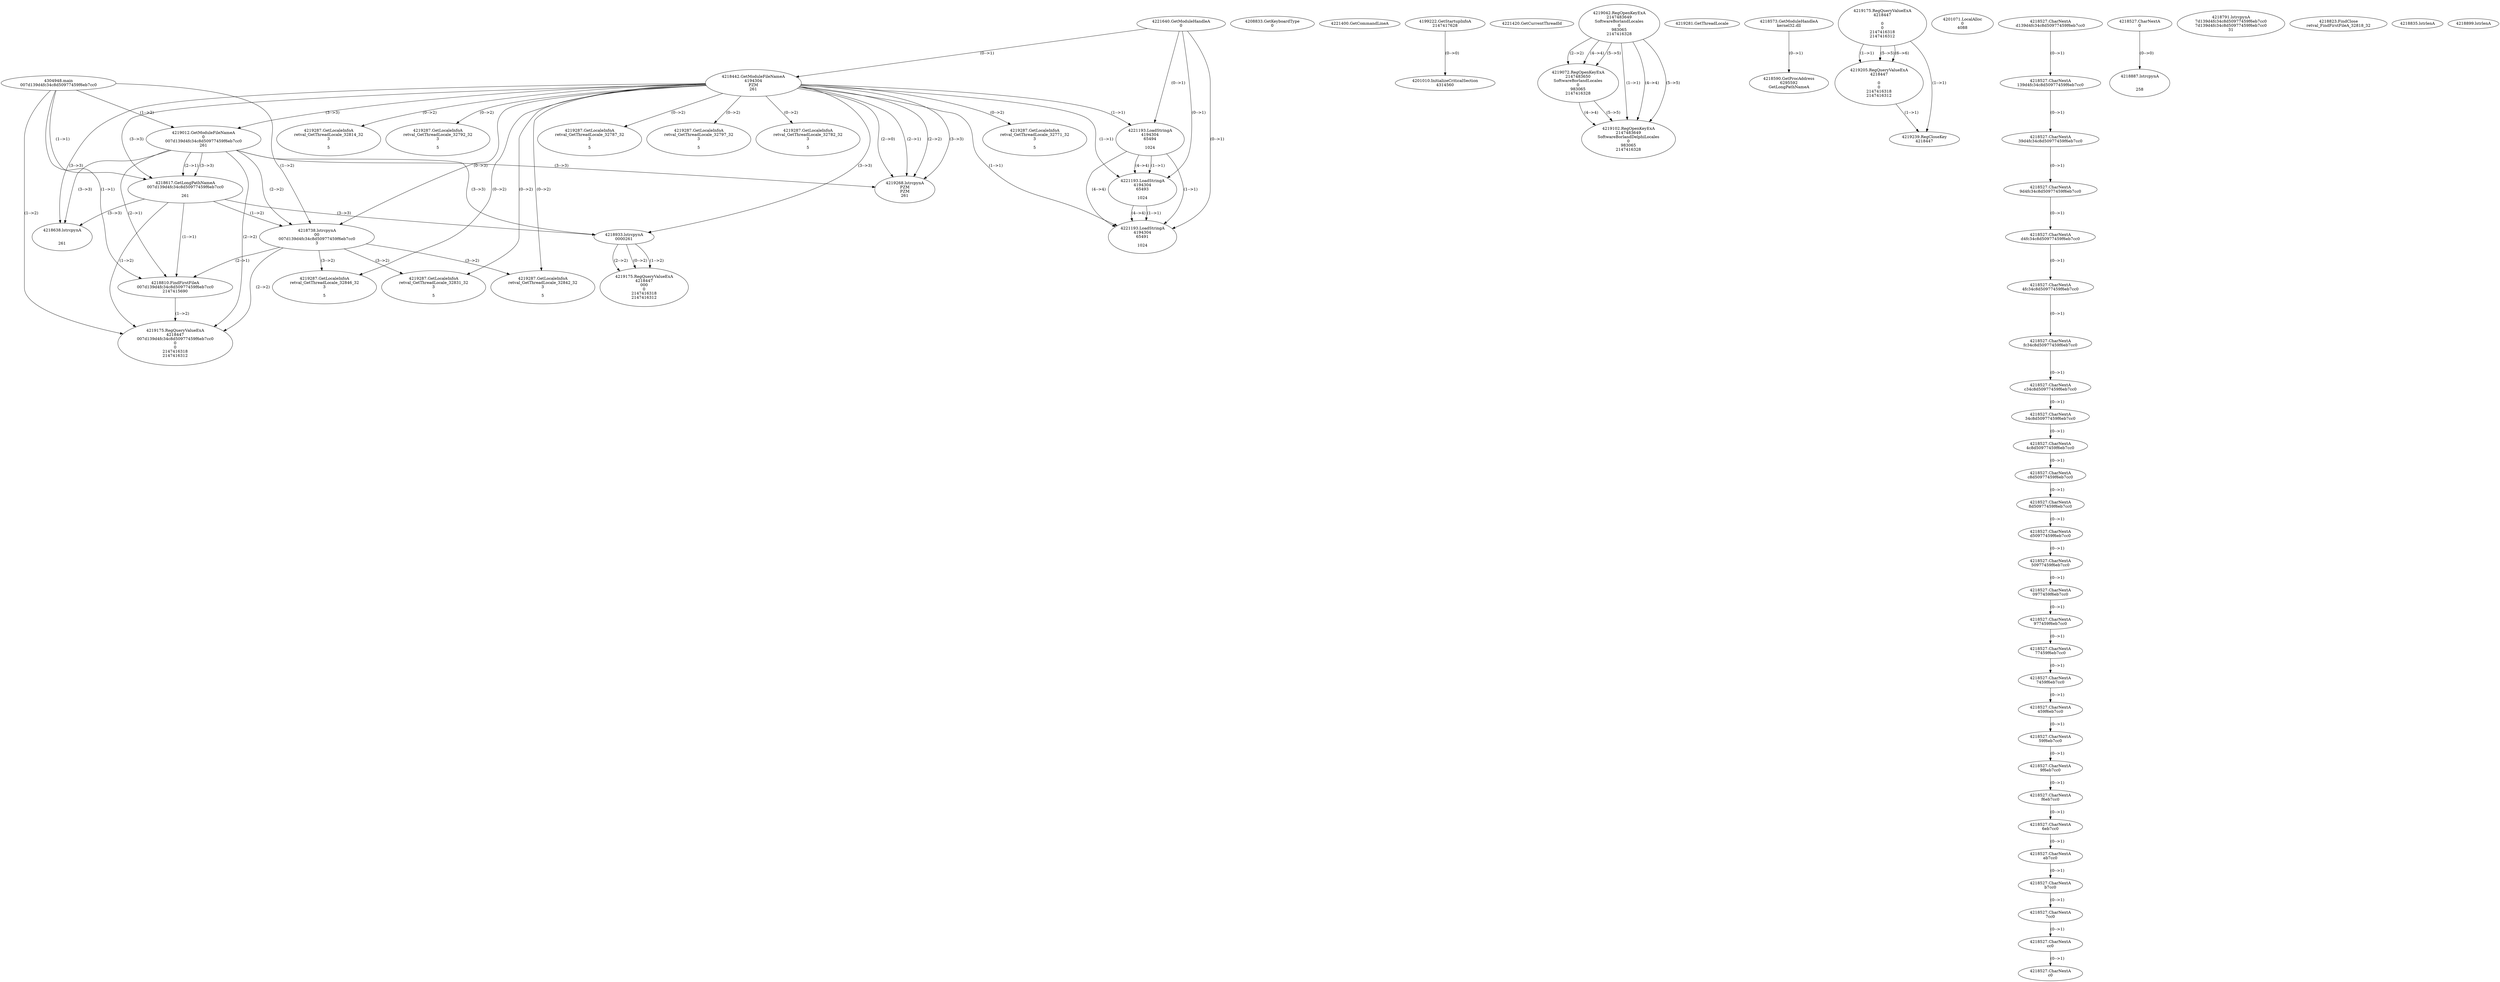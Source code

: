 // Global SCDG with merge call
digraph {
	0 [label="4304948.main
007d139d4fc34c8d50977459f6eb7cc0"]
	1 [label="4221640.GetModuleHandleA
0"]
	2 [label="4208833.GetKeyboardType
0"]
	3 [label="4221400.GetCommandLineA
"]
	4 [label="4199222.GetStartupInfoA
2147417628"]
	5 [label="4221420.GetCurrentThreadId
"]
	6 [label="4218442.GetModuleFileNameA
4194304
PZM
261"]
	1 -> 6 [label="(0-->1)"]
	7 [label="4219012.GetModuleFileNameA
0
007d139d4fc34c8d50977459f6eb7cc0
261"]
	0 -> 7 [label="(1-->2)"]
	6 -> 7 [label="(3-->3)"]
	8 [label="4219042.RegOpenKeyExA
2147483649
Software\Borland\Locales
0
983065
2147416328"]
	9 [label="4219072.RegOpenKeyExA
2147483650
Software\Borland\Locales
0
983065
2147416328"]
	8 -> 9 [label="(2-->2)"]
	8 -> 9 [label="(4-->4)"]
	8 -> 9 [label="(5-->5)"]
	10 [label="4219102.RegOpenKeyExA
2147483649
Software\Borland\Delphi\Locales
0
983065
2147416328"]
	8 -> 10 [label="(1-->1)"]
	8 -> 10 [label="(4-->4)"]
	9 -> 10 [label="(4-->4)"]
	8 -> 10 [label="(5-->5)"]
	9 -> 10 [label="(5-->5)"]
	11 [label="4219268.lstrcpynA
PZM
PZM
261"]
	6 -> 11 [label="(2-->1)"]
	6 -> 11 [label="(2-->2)"]
	6 -> 11 [label="(3-->3)"]
	7 -> 11 [label="(3-->3)"]
	6 -> 11 [label="(2-->0)"]
	12 [label="4219281.GetThreadLocale
"]
	13 [label="4219287.GetLocaleInfoA
retval_GetThreadLocale_32771_32
3

5"]
	6 -> 13 [label="(0-->2)"]
	14 [label="4221193.LoadStringA
4194304
65494

1024"]
	1 -> 14 [label="(0-->1)"]
	6 -> 14 [label="(1-->1)"]
	15 [label="4218573.GetModuleHandleA
kernel32.dll"]
	16 [label="4218590.GetProcAddress
6295592
GetLongPathNameA"]
	15 -> 16 [label="(0-->1)"]
	17 [label="4218617.GetLongPathNameA
007d139d4fc34c8d50977459f6eb7cc0

261"]
	0 -> 17 [label="(1-->1)"]
	7 -> 17 [label="(2-->1)"]
	6 -> 17 [label="(3-->3)"]
	7 -> 17 [label="(3-->3)"]
	18 [label="4218638.lstrcpynA


261"]
	6 -> 18 [label="(3-->3)"]
	7 -> 18 [label="(3-->3)"]
	17 -> 18 [label="(3-->3)"]
	19 [label="4219175.RegQueryValueExA
4218447

0
0
2147416318
2147416312"]
	20 [label="4219205.RegQueryValueExA
4218447

0
0
2147416318
2147416312"]
	19 -> 20 [label="(1-->1)"]
	19 -> 20 [label="(5-->5)"]
	19 -> 20 [label="(6-->6)"]
	21 [label="4219239.RegCloseKey
4218447"]
	19 -> 21 [label="(1-->1)"]
	20 -> 21 [label="(1-->1)"]
	22 [label="4219287.GetLocaleInfoA
retval_GetThreadLocale_32814_32
3

5"]
	6 -> 22 [label="(0-->2)"]
	23 [label="4219287.GetLocaleInfoA
retval_GetThreadLocale_32792_32
3

5"]
	6 -> 23 [label="(0-->2)"]
	24 [label="4221193.LoadStringA
4194304
65493

1024"]
	1 -> 24 [label="(0-->1)"]
	6 -> 24 [label="(1-->1)"]
	14 -> 24 [label="(1-->1)"]
	14 -> 24 [label="(4-->4)"]
	25 [label="4221193.LoadStringA
4194304
65491

1024"]
	1 -> 25 [label="(0-->1)"]
	6 -> 25 [label="(1-->1)"]
	14 -> 25 [label="(1-->1)"]
	24 -> 25 [label="(1-->1)"]
	14 -> 25 [label="(4-->4)"]
	24 -> 25 [label="(4-->4)"]
	26 [label="4201010.InitializeCriticalSection
4314560"]
	4 -> 26 [label="(0-->0)"]
	27 [label="4201071.LocalAlloc
0
4088"]
	28 [label="4218738.lstrcpynA
00
007d139d4fc34c8d50977459f6eb7cc0
3"]
	0 -> 28 [label="(1-->2)"]
	7 -> 28 [label="(2-->2)"]
	17 -> 28 [label="(1-->2)"]
	6 -> 28 [label="(0-->3)"]
	29 [label="4218527.CharNextA
d139d4fc34c8d50977459f6eb7cc0"]
	30 [label="4218527.CharNextA
139d4fc34c8d50977459f6eb7cc0"]
	29 -> 30 [label="(0-->1)"]
	31 [label="4218527.CharNextA
39d4fc34c8d50977459f6eb7cc0"]
	30 -> 31 [label="(0-->1)"]
	32 [label="4218527.CharNextA
9d4fc34c8d50977459f6eb7cc0"]
	31 -> 32 [label="(0-->1)"]
	33 [label="4218527.CharNextA
d4fc34c8d50977459f6eb7cc0"]
	32 -> 33 [label="(0-->1)"]
	34 [label="4218527.CharNextA
4fc34c8d50977459f6eb7cc0"]
	33 -> 34 [label="(0-->1)"]
	35 [label="4218527.CharNextA
fc34c8d50977459f6eb7cc0"]
	34 -> 35 [label="(0-->1)"]
	36 [label="4218527.CharNextA
c34c8d50977459f6eb7cc0"]
	35 -> 36 [label="(0-->1)"]
	37 [label="4218527.CharNextA
34c8d50977459f6eb7cc0"]
	36 -> 37 [label="(0-->1)"]
	38 [label="4218527.CharNextA
4c8d50977459f6eb7cc0"]
	37 -> 38 [label="(0-->1)"]
	39 [label="4218527.CharNextA
c8d50977459f6eb7cc0"]
	38 -> 39 [label="(0-->1)"]
	40 [label="4218527.CharNextA
8d50977459f6eb7cc0"]
	39 -> 40 [label="(0-->1)"]
	41 [label="4218527.CharNextA
d50977459f6eb7cc0"]
	40 -> 41 [label="(0-->1)"]
	42 [label="4218527.CharNextA
50977459f6eb7cc0"]
	41 -> 42 [label="(0-->1)"]
	43 [label="4218527.CharNextA
0977459f6eb7cc0"]
	42 -> 43 [label="(0-->1)"]
	44 [label="4218527.CharNextA
977459f6eb7cc0"]
	43 -> 44 [label="(0-->1)"]
	45 [label="4218527.CharNextA
77459f6eb7cc0"]
	44 -> 45 [label="(0-->1)"]
	46 [label="4218527.CharNextA
7459f6eb7cc0"]
	45 -> 46 [label="(0-->1)"]
	47 [label="4218527.CharNextA
459f6eb7cc0"]
	46 -> 47 [label="(0-->1)"]
	48 [label="4218527.CharNextA
59f6eb7cc0"]
	47 -> 48 [label="(0-->1)"]
	49 [label="4218527.CharNextA
9f6eb7cc0"]
	48 -> 49 [label="(0-->1)"]
	50 [label="4218527.CharNextA
f6eb7cc0"]
	49 -> 50 [label="(0-->1)"]
	51 [label="4218527.CharNextA
6eb7cc0"]
	50 -> 51 [label="(0-->1)"]
	52 [label="4218527.CharNextA
eb7cc0"]
	51 -> 52 [label="(0-->1)"]
	53 [label="4218527.CharNextA
b7cc0"]
	52 -> 53 [label="(0-->1)"]
	54 [label="4218527.CharNextA
7cc0"]
	53 -> 54 [label="(0-->1)"]
	55 [label="4218527.CharNextA
cc0"]
	54 -> 55 [label="(0-->1)"]
	56 [label="4218527.CharNextA
c0"]
	55 -> 56 [label="(0-->1)"]
	57 [label="4218527.CharNextA
0"]
	58 [label="4218791.lstrcpynA
7d139d4fc34c8d50977459f6eb7cc0
7d139d4fc34c8d50977459f6eb7cc0
31"]
	59 [label="4218810.FindFirstFileA
007d139d4fc34c8d50977459f6eb7cc0
2147415690"]
	0 -> 59 [label="(1-->1)"]
	7 -> 59 [label="(2-->1)"]
	17 -> 59 [label="(1-->1)"]
	28 -> 59 [label="(2-->1)"]
	60 [label="4219175.RegQueryValueExA
4218447
007d139d4fc34c8d50977459f6eb7cc0
0
0
2147416318
2147416312"]
	0 -> 60 [label="(1-->2)"]
	7 -> 60 [label="(2-->2)"]
	17 -> 60 [label="(1-->2)"]
	28 -> 60 [label="(2-->2)"]
	59 -> 60 [label="(1-->2)"]
	61 [label="4219287.GetLocaleInfoA
retval_GetThreadLocale_32846_32
3

5"]
	6 -> 61 [label="(0-->2)"]
	28 -> 61 [label="(3-->2)"]
	62 [label="4219287.GetLocaleInfoA
retval_GetThreadLocale_32831_32
3

5"]
	6 -> 62 [label="(0-->2)"]
	28 -> 62 [label="(3-->2)"]
	63 [label="4219287.GetLocaleInfoA
retval_GetThreadLocale_32787_32
3

5"]
	6 -> 63 [label="(0-->2)"]
	64 [label="4219287.GetLocaleInfoA
retval_GetThreadLocale_32797_32
3

5"]
	6 -> 64 [label="(0-->2)"]
	65 [label="4219287.GetLocaleInfoA
retval_GetThreadLocale_32782_32
3

5"]
	6 -> 65 [label="(0-->2)"]
	66 [label="4218823.FindClose
retval_FindFirstFileA_32818_32"]
	67 [label="4218835.lstrlenA
"]
	68 [label="4218887.lstrcpynA


258"]
	57 -> 68 [label="(0-->0)"]
	69 [label="4218899.lstrlenA
"]
	70 [label="4218933.lstrcpynA
00\
00\
261"]
	6 -> 70 [label="(3-->3)"]
	7 -> 70 [label="(3-->3)"]
	17 -> 70 [label="(3-->3)"]
	71 [label="4219175.RegQueryValueExA
4218447
00\
0
0
2147416318
2147416312"]
	70 -> 71 [label="(1-->2)"]
	70 -> 71 [label="(2-->2)"]
	70 -> 71 [label="(0-->2)"]
	72 [label="4219287.GetLocaleInfoA
retval_GetThreadLocale_32842_32
3

5"]
	6 -> 72 [label="(0-->2)"]
	28 -> 72 [label="(3-->2)"]
}
